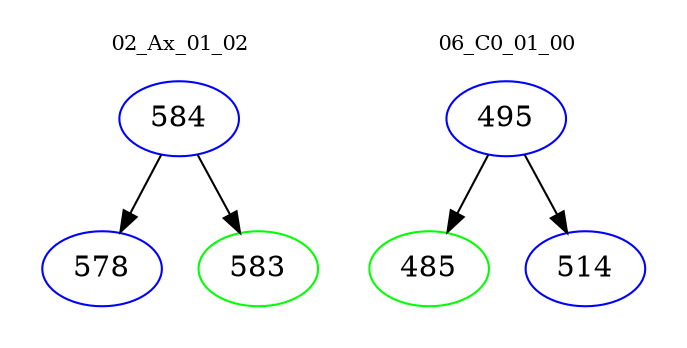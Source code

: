 digraph{
subgraph cluster_0 {
color = white
label = "02_Ax_01_02";
fontsize=10;
T0_584 [label="584", color="blue"]
T0_584 -> T0_578 [color="black"]
T0_578 [label="578", color="blue"]
T0_584 -> T0_583 [color="black"]
T0_583 [label="583", color="green"]
}
subgraph cluster_1 {
color = white
label = "06_C0_01_00";
fontsize=10;
T1_495 [label="495", color="blue"]
T1_495 -> T1_485 [color="black"]
T1_485 [label="485", color="green"]
T1_495 -> T1_514 [color="black"]
T1_514 [label="514", color="blue"]
}
}
